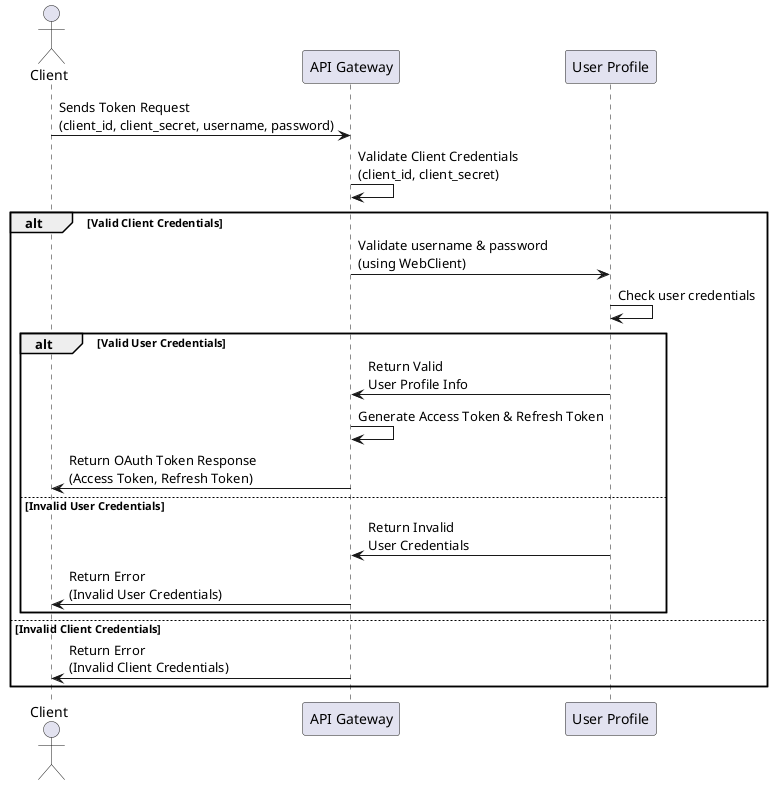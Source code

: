 @startuml
actor Client

participant "API Gateway" as Gateway
participant "User Profile" as UPS

Client -> Gateway : Sends Token Request\n(client_id, client_secret, username, password)
Gateway -> Gateway : Validate Client Credentials\n(client_id, client_secret)
alt Valid Client Credentials
    Gateway -> UPS : Validate username & password\n(using WebClient)
    UPS -> UPS : Check user credentials
    alt Valid User Credentials
        UPS -> Gateway : Return Valid\nUser Profile Info
        Gateway -> Gateway : Generate Access Token & Refresh Token
        Gateway -> Client : Return OAuth Token Response\n(Access Token, Refresh Token)
    else Invalid User Credentials
        UPS -> Gateway : Return Invalid\nUser Credentials
        Gateway -> Client : Return Error\n(Invalid User Credentials)
    end
else Invalid Client Credentials
    Gateway -> Client : Return Error\n(Invalid Client Credentials)
end
@enduml
